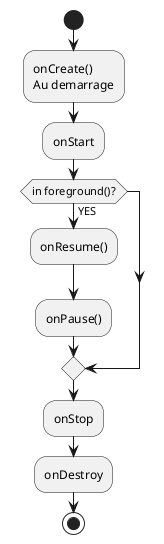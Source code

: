 {
  "sha1": "m5mesx81vn900lsp3068spnzzagr9z6",
  "insertion": {
    "when": "2024-06-03T18:59:34.929Z",
    "user": "plantuml@gmail.com"
  }
}
@startuml
start
:onCreate()
Au demarrage;

:onStart;
if (in foreground()?) then (YES)
  :onResume();
  :onPause();
endif
  :onStop;
  :onDestroy;
stop;
@enduml
